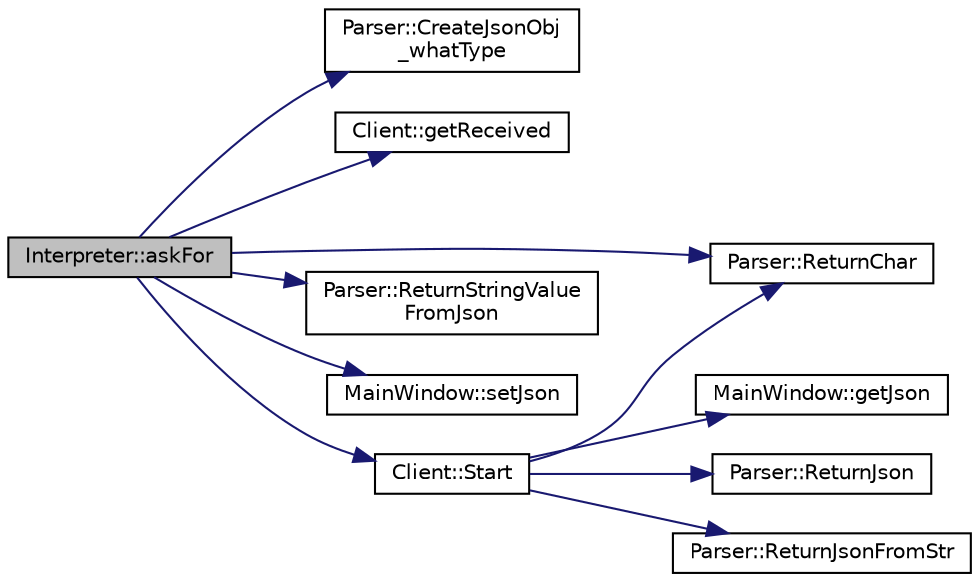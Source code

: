 digraph "Interpreter::askFor"
{
 // LATEX_PDF_SIZE
  edge [fontname="Helvetica",fontsize="10",labelfontname="Helvetica",labelfontsize="10"];
  node [fontname="Helvetica",fontsize="10",shape=record];
  rankdir="LR";
  Node1 [label="Interpreter::askFor",height=0.2,width=0.4,color="black", fillcolor="grey75", style="filled", fontcolor="black",tooltip="Le pregunta al servidor el tipo del dato introducido."];
  Node1 -> Node2 [color="midnightblue",fontsize="10",style="solid"];
  Node2 [label="Parser::CreateJsonObj\l_whatType",height=0.2,width=0.4,color="black", fillcolor="white", style="filled",URL="$classParser.html#a5fa2808a27e74f6c8c6d389542b25aef",tooltip="Se encarga de generar un QJsonDocument el cual le permitira al cliente solicitar de que tipo de dato ..."];
  Node1 -> Node3 [color="midnightblue",fontsize="10",style="solid"];
  Node3 [label="Client::getReceived",height=0.2,width=0.4,color="black", fillcolor="white", style="filled",URL="$classClient.html#aa37fbbbd1a4decdd7b7afaa9c5267adc",tooltip="Getter para la informacion que se obtiene del socket."];
  Node1 -> Node4 [color="midnightblue",fontsize="10",style="solid"];
  Node4 [label="Parser::ReturnChar",height=0.2,width=0.4,color="black", fillcolor="white", style="filled",URL="$classParser.html#a14c84fbe6631aae8f29fe69e8f1c7706",tooltip="Se encarga de convertir un QJsonDocument a un std::string."];
  Node1 -> Node5 [color="midnightblue",fontsize="10",style="solid"];
  Node5 [label="Parser::ReturnStringValue\lFromJson",height=0.2,width=0.4,color="black", fillcolor="white", style="filled",URL="$classParser.html#a5cd53f410523f743237e478db376ea33",tooltip="Se encarga de obtener un valor especifico de un QJsonDocument."];
  Node1 -> Node6 [color="midnightblue",fontsize="10",style="solid"];
  Node6 [label="MainWindow::setJson",height=0.2,width=0.4,color="black", fillcolor="white", style="filled",URL="$classMainWindow.html#acd42450c43dda772aa701522b54b2f26",tooltip="Permite a la ventana principal establecer un Json para enviar al servidor por medio del cliente."];
  Node1 -> Node7 [color="midnightblue",fontsize="10",style="solid"];
  Node7 [label="Client::Start",height=0.2,width=0.4,color="black", fillcolor="white", style="filled",URL="$classClient.html#a2afb2a726f71d81f8a0d35e84a547132",tooltip="Se encarga de levantar el socket y realizar la recepcion/envio de mensajes."];
  Node7 -> Node8 [color="midnightblue",fontsize="10",style="solid"];
  Node8 [label="MainWindow::getJson",height=0.2,width=0.4,color="black", fillcolor="white", style="filled",URL="$classMainWindow.html#ac78cc6535181641794b78f09c3d90c55",tooltip="Permite a la ventana principal obtener un Json para enviar al servidor por medio del cliente."];
  Node7 -> Node4 [color="midnightblue",fontsize="10",style="solid"];
  Node7 -> Node9 [color="midnightblue",fontsize="10",style="solid"];
  Node9 [label="Parser::ReturnJson",height=0.2,width=0.4,color="black", fillcolor="white", style="filled",URL="$classParser.html#a1998f6e94de23ab34fbe3b2bdf2cded4",tooltip="Se encarga de convertir un conjuto de chars en el QJsonDocumt."];
  Node7 -> Node10 [color="midnightblue",fontsize="10",style="solid"];
  Node10 [label="Parser::ReturnJsonFromStr",height=0.2,width=0.4,color="black", fillcolor="white", style="filled",URL="$classParser.html#ab6ed3164ec614ad75a7d6fd914b98dae",tooltip="Se encarga de convertir un std::string a un QJsonDocument."];
}
